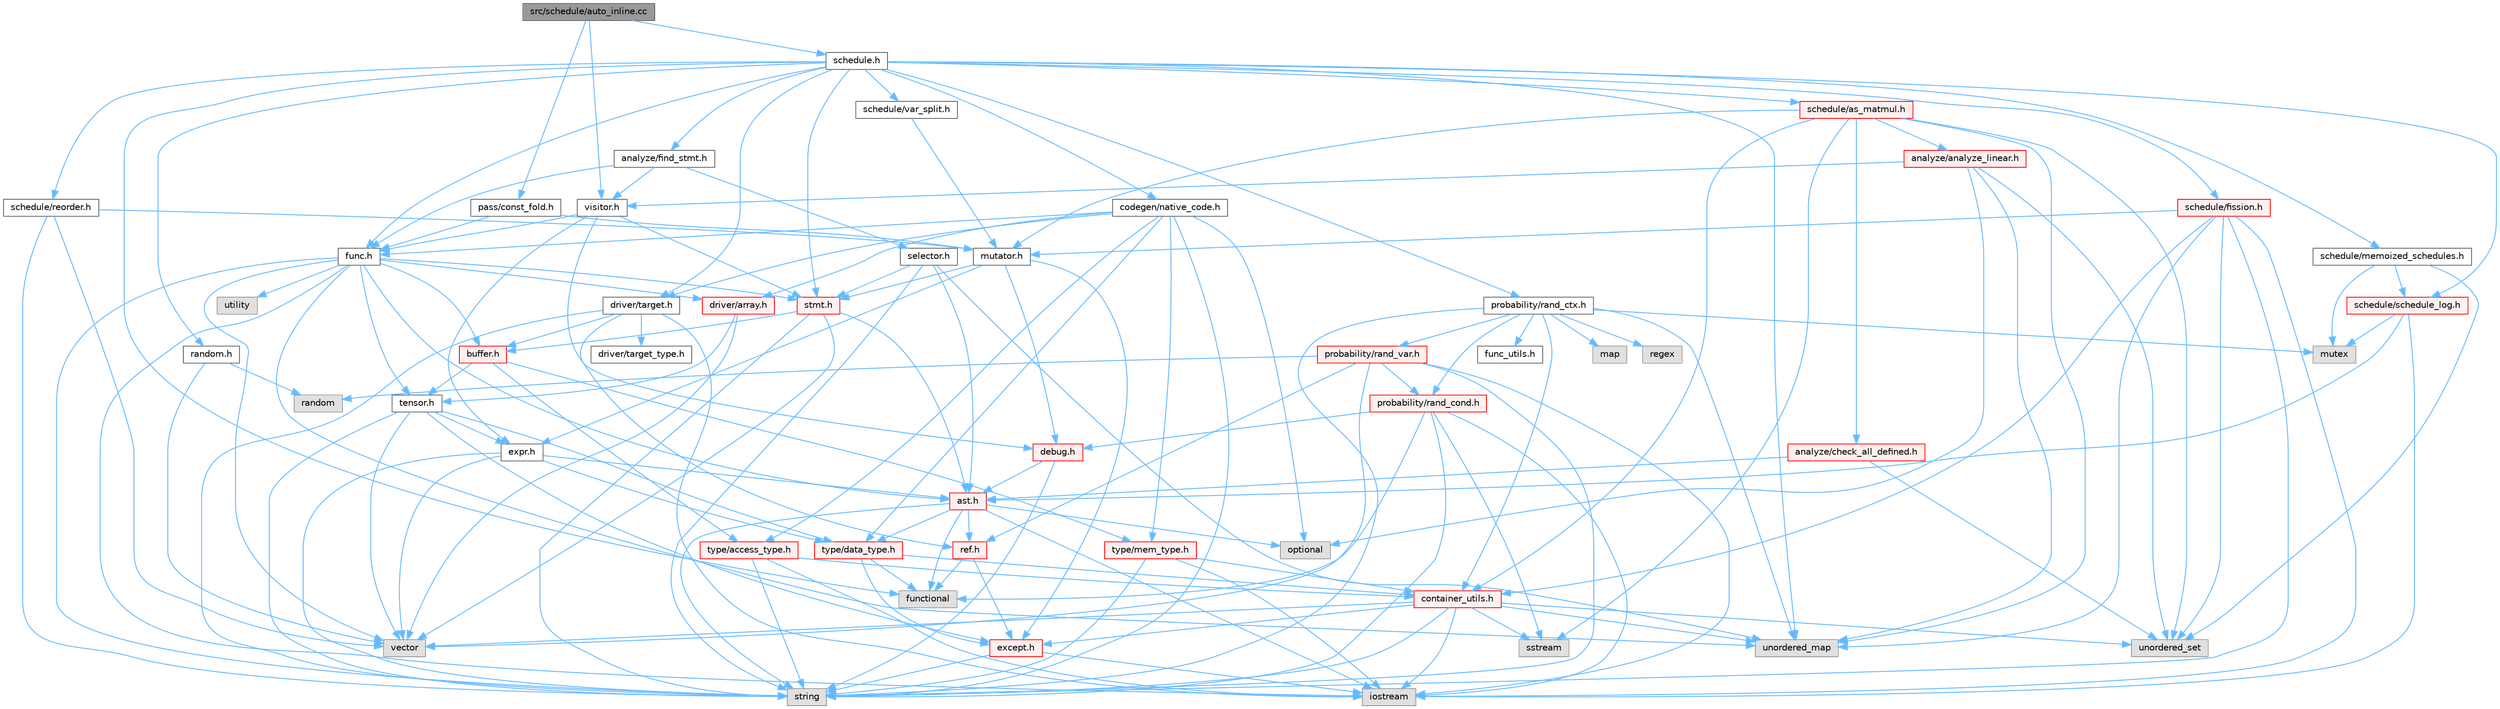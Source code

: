digraph "src/schedule/auto_inline.cc"
{
 // LATEX_PDF_SIZE
  bgcolor="transparent";
  edge [fontname=Helvetica,fontsize=10,labelfontname=Helvetica,labelfontsize=10];
  node [fontname=Helvetica,fontsize=10,shape=box,height=0.2,width=0.4];
  Node1 [label="src/schedule/auto_inline.cc",height=0.2,width=0.4,color="gray40", fillcolor="grey60", style="filled", fontcolor="black",tooltip=" "];
  Node1 -> Node2 [color="steelblue1",style="solid"];
  Node2 [label="pass/const_fold.h",height=0.2,width=0.4,color="grey40", fillcolor="white", style="filled",URL="$const__fold_8h.html",tooltip=" "];
  Node2 -> Node3 [color="steelblue1",style="solid"];
  Node3 [label="func.h",height=0.2,width=0.4,color="grey40", fillcolor="white", style="filled",URL="$func_8h.html",tooltip=" "];
  Node3 -> Node4 [color="steelblue1",style="solid"];
  Node4 [label="iostream",height=0.2,width=0.4,color="grey60", fillcolor="#E0E0E0", style="filled",tooltip=" "];
  Node3 -> Node5 [color="steelblue1",style="solid"];
  Node5 [label="string",height=0.2,width=0.4,color="grey60", fillcolor="#E0E0E0", style="filled",tooltip=" "];
  Node3 -> Node6 [color="steelblue1",style="solid"];
  Node6 [label="unordered_map",height=0.2,width=0.4,color="grey60", fillcolor="#E0E0E0", style="filled",tooltip=" "];
  Node3 -> Node7 [color="steelblue1",style="solid"];
  Node7 [label="utility",height=0.2,width=0.4,color="grey60", fillcolor="#E0E0E0", style="filled",tooltip=" "];
  Node3 -> Node8 [color="steelblue1",style="solid"];
  Node8 [label="vector",height=0.2,width=0.4,color="grey60", fillcolor="#E0E0E0", style="filled",tooltip=" "];
  Node3 -> Node9 [color="steelblue1",style="solid"];
  Node9 [label="ast.h",height=0.2,width=0.4,color="red", fillcolor="#FFF0F0", style="filled",URL="$ast_8h.html",tooltip=" "];
  Node9 -> Node11 [color="steelblue1",style="solid"];
  Node11 [label="functional",height=0.2,width=0.4,color="grey60", fillcolor="#E0E0E0", style="filled",tooltip=" "];
  Node9 -> Node4 [color="steelblue1",style="solid"];
  Node9 -> Node12 [color="steelblue1",style="solid"];
  Node12 [label="optional",height=0.2,width=0.4,color="grey60", fillcolor="#E0E0E0", style="filled",tooltip=" "];
  Node9 -> Node5 [color="steelblue1",style="solid"];
  Node9 -> Node19 [color="steelblue1",style="solid"];
  Node19 [label="ref.h",height=0.2,width=0.4,color="red", fillcolor="#FFF0F0", style="filled",URL="$ref_8h.html",tooltip=" "];
  Node19 -> Node11 [color="steelblue1",style="solid"];
  Node19 -> Node25 [color="steelblue1",style="solid"];
  Node25 [label="except.h",height=0.2,width=0.4,color="red", fillcolor="#FFF0F0", style="filled",URL="$except_8h.html",tooltip=" "];
  Node25 -> Node4 [color="steelblue1",style="solid"];
  Node25 -> Node5 [color="steelblue1",style="solid"];
  Node9 -> Node30 [color="steelblue1",style="solid"];
  Node30 [label="type/data_type.h",height=0.2,width=0.4,color="red", fillcolor="#FFF0F0", style="filled",URL="$data__type_8h.html",tooltip=" "];
  Node30 -> Node11 [color="steelblue1",style="solid"];
  Node30 -> Node32 [color="steelblue1",style="solid"];
  Node32 [label="container_utils.h",height=0.2,width=0.4,color="red", fillcolor="#FFF0F0", style="filled",URL="$container__utils_8h.html",tooltip=" "];
  Node32 -> Node4 [color="steelblue1",style="solid"];
  Node32 -> Node28 [color="steelblue1",style="solid"];
  Node28 [label="sstream",height=0.2,width=0.4,color="grey60", fillcolor="#E0E0E0", style="filled",tooltip=" "];
  Node32 -> Node5 [color="steelblue1",style="solid"];
  Node32 -> Node6 [color="steelblue1",style="solid"];
  Node32 -> Node17 [color="steelblue1",style="solid"];
  Node17 [label="unordered_set",height=0.2,width=0.4,color="grey60", fillcolor="#E0E0E0", style="filled",tooltip=" "];
  Node32 -> Node8 [color="steelblue1",style="solid"];
  Node32 -> Node25 [color="steelblue1",style="solid"];
  Node30 -> Node25 [color="steelblue1",style="solid"];
  Node3 -> Node39 [color="steelblue1",style="solid"];
  Node39 [label="buffer.h",height=0.2,width=0.4,color="red", fillcolor="#FFF0F0", style="filled",URL="$buffer_8h.html",tooltip=" "];
  Node39 -> Node40 [color="steelblue1",style="solid"];
  Node40 [label="tensor.h",height=0.2,width=0.4,color="grey40", fillcolor="white", style="filled",URL="$tensor_8h.html",tooltip=" "];
  Node40 -> Node5 [color="steelblue1",style="solid"];
  Node40 -> Node8 [color="steelblue1",style="solid"];
  Node40 -> Node25 [color="steelblue1",style="solid"];
  Node40 -> Node41 [color="steelblue1",style="solid"];
  Node41 [label="expr.h",height=0.2,width=0.4,color="grey40", fillcolor="white", style="filled",URL="$expr_8h.html",tooltip=" "];
  Node41 -> Node5 [color="steelblue1",style="solid"];
  Node41 -> Node8 [color="steelblue1",style="solid"];
  Node41 -> Node9 [color="steelblue1",style="solid"];
  Node41 -> Node30 [color="steelblue1",style="solid"];
  Node40 -> Node30 [color="steelblue1",style="solid"];
  Node39 -> Node42 [color="steelblue1",style="solid"];
  Node42 [label="type/access_type.h",height=0.2,width=0.4,color="red", fillcolor="#FFF0F0", style="filled",URL="$access__type_8h.html",tooltip=" "];
  Node42 -> Node4 [color="steelblue1",style="solid"];
  Node42 -> Node5 [color="steelblue1",style="solid"];
  Node42 -> Node32 [color="steelblue1",style="solid"];
  Node39 -> Node43 [color="steelblue1",style="solid"];
  Node43 [label="type/mem_type.h",height=0.2,width=0.4,color="red", fillcolor="#FFF0F0", style="filled",URL="$mem__type_8h.html",tooltip=" "];
  Node43 -> Node4 [color="steelblue1",style="solid"];
  Node43 -> Node5 [color="steelblue1",style="solid"];
  Node43 -> Node32 [color="steelblue1",style="solid"];
  Node3 -> Node44 [color="steelblue1",style="solid"];
  Node44 [label="driver/array.h",height=0.2,width=0.4,color="red", fillcolor="#FFF0F0", style="filled",URL="$array_8h.html",tooltip=" "];
  Node44 -> Node8 [color="steelblue1",style="solid"];
  Node44 -> Node40 [color="steelblue1",style="solid"];
  Node3 -> Node48 [color="steelblue1",style="solid"];
  Node48 [label="stmt.h",height=0.2,width=0.4,color="red", fillcolor="#FFF0F0", style="filled",URL="$stmt_8h.html",tooltip=" "];
  Node48 -> Node5 [color="steelblue1",style="solid"];
  Node48 -> Node8 [color="steelblue1",style="solid"];
  Node48 -> Node9 [color="steelblue1",style="solid"];
  Node48 -> Node39 [color="steelblue1",style="solid"];
  Node3 -> Node40 [color="steelblue1",style="solid"];
  Node2 -> Node54 [color="steelblue1",style="solid"];
  Node54 [label="mutator.h",height=0.2,width=0.4,color="grey40", fillcolor="white", style="filled",URL="$mutator_8h.html",tooltip=" "];
  Node54 -> Node55 [color="steelblue1",style="solid"];
  Node55 [label="debug.h",height=0.2,width=0.4,color="red", fillcolor="#FFF0F0", style="filled",URL="$debug_8h.html",tooltip=" "];
  Node55 -> Node5 [color="steelblue1",style="solid"];
  Node55 -> Node9 [color="steelblue1",style="solid"];
  Node54 -> Node25 [color="steelblue1",style="solid"];
  Node54 -> Node41 [color="steelblue1",style="solid"];
  Node54 -> Node48 [color="steelblue1",style="solid"];
  Node1 -> Node59 [color="steelblue1",style="solid"];
  Node59 [label="schedule.h",height=0.2,width=0.4,color="grey40", fillcolor="white", style="filled",URL="$schedule_8h.html",tooltip=" "];
  Node59 -> Node11 [color="steelblue1",style="solid"];
  Node59 -> Node6 [color="steelblue1",style="solid"];
  Node59 -> Node60 [color="steelblue1",style="solid"];
  Node60 [label="analyze/find_stmt.h",height=0.2,width=0.4,color="grey40", fillcolor="white", style="filled",URL="$find__stmt_8h.html",tooltip=" "];
  Node60 -> Node3 [color="steelblue1",style="solid"];
  Node60 -> Node61 [color="steelblue1",style="solid"];
  Node61 [label="selector.h",height=0.2,width=0.4,color="grey40", fillcolor="white", style="filled",URL="$selector_8h.html",tooltip=" "];
  Node61 -> Node5 [color="steelblue1",style="solid"];
  Node61 -> Node6 [color="steelblue1",style="solid"];
  Node61 -> Node9 [color="steelblue1",style="solid"];
  Node61 -> Node48 [color="steelblue1",style="solid"];
  Node60 -> Node62 [color="steelblue1",style="solid"];
  Node62 [label="visitor.h",height=0.2,width=0.4,color="grey40", fillcolor="white", style="filled",URL="$visitor_8h.html",tooltip=" "];
  Node62 -> Node55 [color="steelblue1",style="solid"];
  Node62 -> Node41 [color="steelblue1",style="solid"];
  Node62 -> Node3 [color="steelblue1",style="solid"];
  Node62 -> Node48 [color="steelblue1",style="solid"];
  Node59 -> Node63 [color="steelblue1",style="solid"];
  Node63 [label="codegen/native_code.h",height=0.2,width=0.4,color="grey40", fillcolor="white", style="filled",URL="$native__code_8h.html",tooltip=" "];
  Node63 -> Node12 [color="steelblue1",style="solid"];
  Node63 -> Node5 [color="steelblue1",style="solid"];
  Node63 -> Node44 [color="steelblue1",style="solid"];
  Node63 -> Node46 [color="steelblue1",style="solid"];
  Node46 [label="driver/target.h",height=0.2,width=0.4,color="grey40", fillcolor="white", style="filled",URL="$target_8h.html",tooltip=" "];
  Node46 -> Node4 [color="steelblue1",style="solid"];
  Node46 -> Node5 [color="steelblue1",style="solid"];
  Node46 -> Node39 [color="steelblue1",style="solid"];
  Node46 -> Node47 [color="steelblue1",style="solid"];
  Node47 [label="driver/target_type.h",height=0.2,width=0.4,color="grey40", fillcolor="white", style="filled",URL="$target__type_8h.html",tooltip=" "];
  Node46 -> Node19 [color="steelblue1",style="solid"];
  Node63 -> Node3 [color="steelblue1",style="solid"];
  Node63 -> Node42 [color="steelblue1",style="solid"];
  Node63 -> Node30 [color="steelblue1",style="solid"];
  Node63 -> Node43 [color="steelblue1",style="solid"];
  Node59 -> Node46 [color="steelblue1",style="solid"];
  Node59 -> Node3 [color="steelblue1",style="solid"];
  Node59 -> Node64 [color="steelblue1",style="solid"];
  Node64 [label="probability/rand_ctx.h",height=0.2,width=0.4,color="grey40", fillcolor="white", style="filled",URL="$rand__ctx_8h.html",tooltip=" "];
  Node64 -> Node65 [color="steelblue1",style="solid"];
  Node65 [label="map",height=0.2,width=0.4,color="grey60", fillcolor="#E0E0E0", style="filled",tooltip=" "];
  Node64 -> Node57 [color="steelblue1",style="solid"];
  Node57 [label="mutex",height=0.2,width=0.4,color="grey60", fillcolor="#E0E0E0", style="filled",tooltip=" "];
  Node64 -> Node66 [color="steelblue1",style="solid"];
  Node66 [label="regex",height=0.2,width=0.4,color="grey60", fillcolor="#E0E0E0", style="filled",tooltip=" "];
  Node64 -> Node5 [color="steelblue1",style="solid"];
  Node64 -> Node6 [color="steelblue1",style="solid"];
  Node64 -> Node32 [color="steelblue1",style="solid"];
  Node64 -> Node18 [color="steelblue1",style="solid"];
  Node18 [label="func_utils.h",height=0.2,width=0.4,color="grey40", fillcolor="white", style="filled",URL="$func__utils_8h.html",tooltip=" "];
  Node64 -> Node67 [color="steelblue1",style="solid"];
  Node67 [label="probability/rand_cond.h",height=0.2,width=0.4,color="red", fillcolor="#FFF0F0", style="filled",URL="$rand__cond_8h.html",tooltip=" "];
  Node67 -> Node11 [color="steelblue1",style="solid"];
  Node67 -> Node4 [color="steelblue1",style="solid"];
  Node67 -> Node28 [color="steelblue1",style="solid"];
  Node67 -> Node5 [color="steelblue1",style="solid"];
  Node67 -> Node55 [color="steelblue1",style="solid"];
  Node64 -> Node71 [color="steelblue1",style="solid"];
  Node71 [label="probability/rand_var.h",height=0.2,width=0.4,color="red", fillcolor="#FFF0F0", style="filled",URL="$rand__var_8h.html",tooltip=" "];
  Node71 -> Node4 [color="steelblue1",style="solid"];
  Node71 -> Node72 [color="steelblue1",style="solid"];
  Node72 [label="random",height=0.2,width=0.4,color="grey60", fillcolor="#E0E0E0", style="filled",tooltip=" "];
  Node71 -> Node5 [color="steelblue1",style="solid"];
  Node71 -> Node8 [color="steelblue1",style="solid"];
  Node71 -> Node67 [color="steelblue1",style="solid"];
  Node71 -> Node19 [color="steelblue1",style="solid"];
  Node59 -> Node73 [color="steelblue1",style="solid"];
  Node73 [label="random.h",height=0.2,width=0.4,color="grey40", fillcolor="white", style="filled",URL="$random_8h.html",tooltip=" "];
  Node73 -> Node72 [color="steelblue1",style="solid"];
  Node73 -> Node8 [color="steelblue1",style="solid"];
  Node59 -> Node74 [color="steelblue1",style="solid"];
  Node74 [label="schedule/as_matmul.h",height=0.2,width=0.4,color="red", fillcolor="#FFF0F0", style="filled",URL="$as__matmul_8h.html",tooltip=" "];
  Node74 -> Node28 [color="steelblue1",style="solid"];
  Node74 -> Node6 [color="steelblue1",style="solid"];
  Node74 -> Node17 [color="steelblue1",style="solid"];
  Node74 -> Node75 [color="steelblue1",style="solid"];
  Node75 [label="analyze/analyze_linear.h",height=0.2,width=0.4,color="red", fillcolor="#FFF0F0", style="filled",URL="$analyze__linear_8h.html",tooltip=" "];
  Node75 -> Node12 [color="steelblue1",style="solid"];
  Node75 -> Node6 [color="steelblue1",style="solid"];
  Node75 -> Node17 [color="steelblue1",style="solid"];
  Node75 -> Node62 [color="steelblue1",style="solid"];
  Node74 -> Node79 [color="steelblue1",style="solid"];
  Node79 [label="analyze/check_all_defined.h",height=0.2,width=0.4,color="red", fillcolor="#FFF0F0", style="filled",URL="$check__all__defined_8h.html",tooltip=" "];
  Node79 -> Node17 [color="steelblue1",style="solid"];
  Node79 -> Node9 [color="steelblue1",style="solid"];
  Node74 -> Node32 [color="steelblue1",style="solid"];
  Node74 -> Node54 [color="steelblue1",style="solid"];
  Node59 -> Node82 [color="steelblue1",style="solid"];
  Node82 [label="schedule/fission.h",height=0.2,width=0.4,color="red", fillcolor="#FFF0F0", style="filled",URL="$fission_8h.html",tooltip=" "];
  Node82 -> Node4 [color="steelblue1",style="solid"];
  Node82 -> Node5 [color="steelblue1",style="solid"];
  Node82 -> Node6 [color="steelblue1",style="solid"];
  Node82 -> Node17 [color="steelblue1",style="solid"];
  Node82 -> Node32 [color="steelblue1",style="solid"];
  Node82 -> Node54 [color="steelblue1",style="solid"];
  Node59 -> Node83 [color="steelblue1",style="solid"];
  Node83 [label="schedule/memoized_schedules.h",height=0.2,width=0.4,color="grey40", fillcolor="white", style="filled",URL="$memoized__schedules_8h.html",tooltip=" "];
  Node83 -> Node57 [color="steelblue1",style="solid"];
  Node83 -> Node17 [color="steelblue1",style="solid"];
  Node83 -> Node84 [color="steelblue1",style="solid"];
  Node84 [label="schedule/schedule_log.h",height=0.2,width=0.4,color="red", fillcolor="#FFF0F0", style="filled",URL="$schedule__log_8h.html",tooltip=" "];
  Node84 -> Node4 [color="steelblue1",style="solid"];
  Node84 -> Node57 [color="steelblue1",style="solid"];
  Node84 -> Node9 [color="steelblue1",style="solid"];
  Node59 -> Node86 [color="steelblue1",style="solid"];
  Node86 [label="schedule/reorder.h",height=0.2,width=0.4,color="grey40", fillcolor="white", style="filled",URL="$reorder_8h.html",tooltip=" "];
  Node86 -> Node5 [color="steelblue1",style="solid"];
  Node86 -> Node8 [color="steelblue1",style="solid"];
  Node86 -> Node54 [color="steelblue1",style="solid"];
  Node59 -> Node84 [color="steelblue1",style="solid"];
  Node59 -> Node87 [color="steelblue1",style="solid"];
  Node87 [label="schedule/var_split.h",height=0.2,width=0.4,color="grey40", fillcolor="white", style="filled",URL="$var__split_8h.html",tooltip=" "];
  Node87 -> Node54 [color="steelblue1",style="solid"];
  Node59 -> Node48 [color="steelblue1",style="solid"];
  Node1 -> Node62 [color="steelblue1",style="solid"];
}
